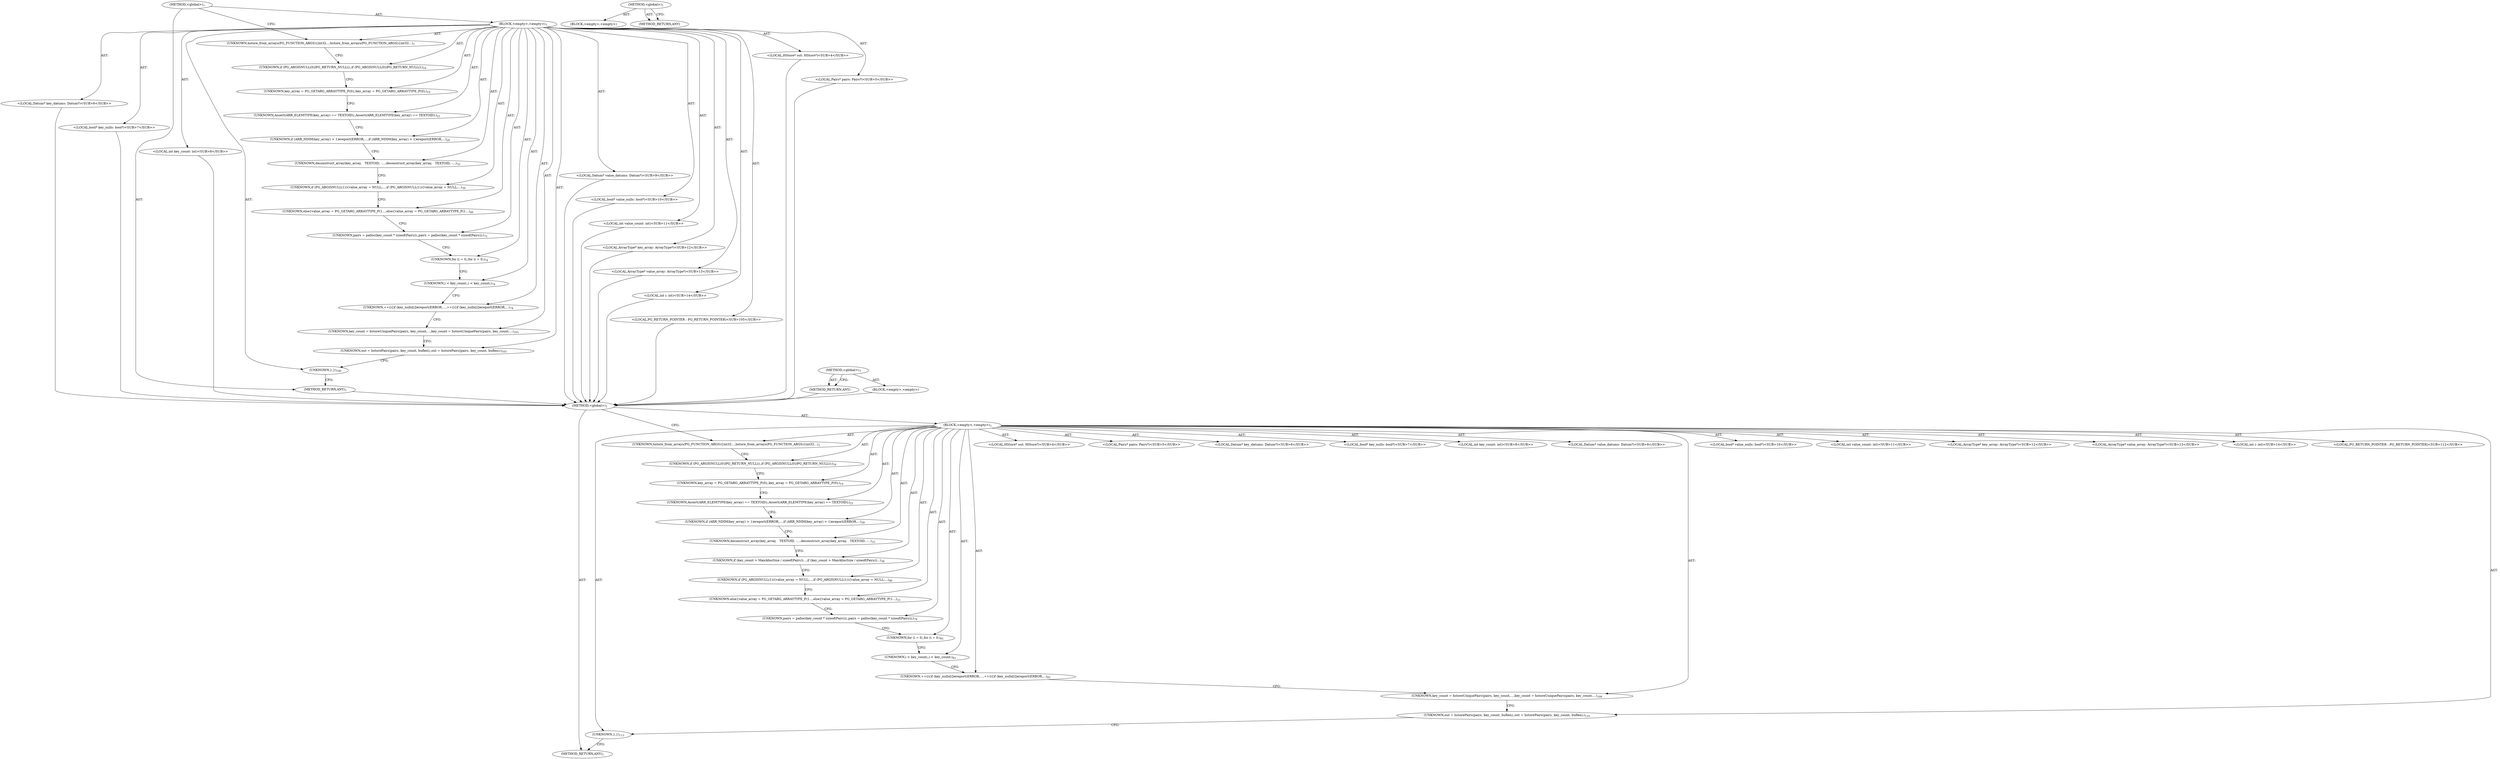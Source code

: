 digraph "&lt;global&gt;" {
vulnerable_6 [label=<(METHOD,&lt;global&gt;)<SUB>1</SUB>>];
vulnerable_7 [label=<(BLOCK,&lt;empty&gt;,&lt;empty&gt;)<SUB>1</SUB>>];
vulnerable_8 [label=<(UNKNOWN,hstore_from_arrays(PG_FUNCTION_ARGS)
{
	int32		...,hstore_from_arrays(PG_FUNCTION_ARGS)
{
	int32		...)<SUB>1</SUB>>];
vulnerable_9 [label="<(LOCAL,HStore* out: HStore*)<SUB>4</SUB>>"];
vulnerable_10 [label="<(LOCAL,Pairs* pairs: Pairs*)<SUB>5</SUB>>"];
vulnerable_11 [label="<(LOCAL,Datum* key_datums: Datum*)<SUB>6</SUB>>"];
vulnerable_12 [label="<(LOCAL,bool* key_nulls: bool*)<SUB>7</SUB>>"];
vulnerable_13 [label="<(LOCAL,int key_count: int)<SUB>8</SUB>>"];
vulnerable_14 [label="<(LOCAL,Datum* value_datums: Datum*)<SUB>9</SUB>>"];
vulnerable_15 [label="<(LOCAL,bool* value_nulls: bool*)<SUB>10</SUB>>"];
vulnerable_16 [label="<(LOCAL,int value_count: int)<SUB>11</SUB>>"];
vulnerable_17 [label="<(LOCAL,ArrayType* key_array: ArrayType*)<SUB>12</SUB>>"];
vulnerable_18 [label="<(LOCAL,ArrayType* value_array: ArrayType*)<SUB>13</SUB>>"];
vulnerable_19 [label="<(LOCAL,int i: int)<SUB>14</SUB>>"];
vulnerable_20 [label=<(UNKNOWN,if (PG_ARGISNULL(0))
		PG_RETURN_NULL();,if (PG_ARGISNULL(0))
		PG_RETURN_NULL();)<SUB>16</SUB>>];
vulnerable_21 [label=<(UNKNOWN,key_array = PG_GETARG_ARRAYTYPE_P(0);,key_array = PG_GETARG_ARRAYTYPE_P(0);)<SUB>19</SUB>>];
vulnerable_22 [label=<(UNKNOWN,Assert(ARR_ELEMTYPE(key_array) == TEXTOID);,Assert(ARR_ELEMTYPE(key_array) == TEXTOID);)<SUB>21</SUB>>];
vulnerable_23 [label=<(UNKNOWN,if (ARR_NDIM(key_array) &gt; 1)
		ereport(ERROR,
	...,if (ARR_NDIM(key_array) &gt; 1)
		ereport(ERROR,
	...)<SUB>28</SUB>>];
vulnerable_24 [label=<(UNKNOWN,deconstruct_array(key_array,
 					  TEXTOID, -...,deconstruct_array(key_array,
 					  TEXTOID, -...)<SUB>33</SUB>>];
vulnerable_25 [label=<(UNKNOWN,if (PG_ARGISNULL(1))
	{
		value_array = NULL;
	...,if (PG_ARGISNULL(1))
	{
		value_array = NULL;
	...)<SUB>39</SUB>>];
vulnerable_26 [label=<(UNKNOWN,else
	{
		value_array = PG_GETARG_ARRAYTYPE_P(1...,else
	{
		value_array = PG_GETARG_ARRAYTYPE_P(1...)<SUB>46</SUB>>];
vulnerable_27 [label=<(UNKNOWN,pairs = palloc(key_count * sizeof(Pairs));,pairs = palloc(key_count * sizeof(Pairs));)<SUB>72</SUB>>];
vulnerable_28 [label=<(UNKNOWN,for (i = 0;,for (i = 0;)<SUB>74</SUB>>];
vulnerable_29 [label=<(UNKNOWN,i &lt; key_count;,i &lt; key_count;)<SUB>74</SUB>>];
vulnerable_30 [label=<(UNKNOWN,++i)
	{
		if (key_nulls[i])
			ereport(ERROR,
	...,++i)
	{
		if (key_nulls[i])
			ereport(ERROR,
	...)<SUB>74</SUB>>];
vulnerable_31 [label=<(UNKNOWN,key_count = hstoreUniquePairs(pairs, key_count,...,key_count = hstoreUniquePairs(pairs, key_count,...)<SUB>101</SUB>>];
vulnerable_32 [label=<(UNKNOWN,out = hstorePairs(pairs, key_count, buflen);,out = hstorePairs(pairs, key_count, buflen);)<SUB>103</SUB>>];
vulnerable_33 [label="<(LOCAL,PG_RETURN_POINTER : PG_RETURN_POINTER)<SUB>105</SUB>>"];
vulnerable_34 [label=<(UNKNOWN,},})<SUB>106</SUB>>];
vulnerable_35 [label=<(METHOD_RETURN,ANY)<SUB>1</SUB>>];
vulnerable_54 [label=<(METHOD,&lt;global&gt;)<SUB>1</SUB>>];
vulnerable_55 [label=<(BLOCK,&lt;empty&gt;,&lt;empty&gt;)>];
vulnerable_56 [label=<(METHOD_RETURN,ANY)>];
fixed_6 [label=<(METHOD,&lt;global&gt;)<SUB>1</SUB>>];
fixed_7 [label=<(BLOCK,&lt;empty&gt;,&lt;empty&gt;)<SUB>1</SUB>>];
fixed_8 [label=<(UNKNOWN,hstore_from_arrays(PG_FUNCTION_ARGS)
{
	int32		...,hstore_from_arrays(PG_FUNCTION_ARGS)
{
	int32		...)<SUB>1</SUB>>];
fixed_9 [label="<(LOCAL,HStore* out: HStore*)<SUB>4</SUB>>"];
fixed_10 [label="<(LOCAL,Pairs* pairs: Pairs*)<SUB>5</SUB>>"];
fixed_11 [label="<(LOCAL,Datum* key_datums: Datum*)<SUB>6</SUB>>"];
fixed_12 [label="<(LOCAL,bool* key_nulls: bool*)<SUB>7</SUB>>"];
fixed_13 [label="<(LOCAL,int key_count: int)<SUB>8</SUB>>"];
fixed_14 [label="<(LOCAL,Datum* value_datums: Datum*)<SUB>9</SUB>>"];
fixed_15 [label="<(LOCAL,bool* value_nulls: bool*)<SUB>10</SUB>>"];
fixed_16 [label="<(LOCAL,int value_count: int)<SUB>11</SUB>>"];
fixed_17 [label="<(LOCAL,ArrayType* key_array: ArrayType*)<SUB>12</SUB>>"];
fixed_18 [label="<(LOCAL,ArrayType* value_array: ArrayType*)<SUB>13</SUB>>"];
fixed_19 [label="<(LOCAL,int i: int)<SUB>14</SUB>>"];
fixed_20 [label=<(UNKNOWN,if (PG_ARGISNULL(0))
		PG_RETURN_NULL();,if (PG_ARGISNULL(0))
		PG_RETURN_NULL();)<SUB>16</SUB>>];
fixed_21 [label=<(UNKNOWN,key_array = PG_GETARG_ARRAYTYPE_P(0);,key_array = PG_GETARG_ARRAYTYPE_P(0);)<SUB>19</SUB>>];
fixed_22 [label=<(UNKNOWN,Assert(ARR_ELEMTYPE(key_array) == TEXTOID);,Assert(ARR_ELEMTYPE(key_array) == TEXTOID);)<SUB>21</SUB>>];
fixed_23 [label=<(UNKNOWN,if (ARR_NDIM(key_array) &gt; 1)
		ereport(ERROR,
	...,if (ARR_NDIM(key_array) &gt; 1)
		ereport(ERROR,
	...)<SUB>28</SUB>>];
fixed_24 [label=<(UNKNOWN,deconstruct_array(key_array,
 					  TEXTOID, -...,deconstruct_array(key_array,
 					  TEXTOID, -...)<SUB>33</SUB>>];
fixed_25 [label=<(UNKNOWN,if (key_count &gt; MaxAllocSize / sizeof(Pairs))
	...,if (key_count &gt; MaxAllocSize / sizeof(Pairs))
	...)<SUB>38</SUB>>];
fixed_26 [label=<(UNKNOWN,if (PG_ARGISNULL(1))
	{
		value_array = NULL;
	...,if (PG_ARGISNULL(1))
	{
		value_array = NULL;
	...)<SUB>46</SUB>>];
fixed_27 [label=<(UNKNOWN,else
	{
		value_array = PG_GETARG_ARRAYTYPE_P(1...,else
	{
		value_array = PG_GETARG_ARRAYTYPE_P(1...)<SUB>53</SUB>>];
fixed_28 [label=<(UNKNOWN,pairs = palloc(key_count * sizeof(Pairs));,pairs = palloc(key_count * sizeof(Pairs));)<SUB>79</SUB>>];
fixed_29 [label=<(UNKNOWN,for (i = 0;,for (i = 0;)<SUB>81</SUB>>];
fixed_30 [label=<(UNKNOWN,i &lt; key_count;,i &lt; key_count;)<SUB>81</SUB>>];
fixed_31 [label=<(UNKNOWN,++i)
	{
		if (key_nulls[i])
			ereport(ERROR,
	...,++i)
	{
		if (key_nulls[i])
			ereport(ERROR,
	...)<SUB>81</SUB>>];
fixed_32 [label=<(UNKNOWN,key_count = hstoreUniquePairs(pairs, key_count,...,key_count = hstoreUniquePairs(pairs, key_count,...)<SUB>108</SUB>>];
fixed_33 [label=<(UNKNOWN,out = hstorePairs(pairs, key_count, buflen);,out = hstorePairs(pairs, key_count, buflen);)<SUB>110</SUB>>];
fixed_34 [label="<(LOCAL,PG_RETURN_POINTER : PG_RETURN_POINTER)<SUB>112</SUB>>"];
fixed_35 [label=<(UNKNOWN,},})<SUB>113</SUB>>];
fixed_36 [label=<(METHOD_RETURN,ANY)<SUB>1</SUB>>];
fixed_55 [label=<(METHOD,&lt;global&gt;)<SUB>1</SUB>>];
fixed_56 [label=<(BLOCK,&lt;empty&gt;,&lt;empty&gt;)>];
fixed_57 [label=<(METHOD_RETURN,ANY)>];
vulnerable_6 -> vulnerable_7  [key=0, label="AST: "];
vulnerable_6 -> vulnerable_35  [key=0, label="AST: "];
vulnerable_6 -> vulnerable_8  [key=0, label="CFG: "];
vulnerable_7 -> vulnerable_8  [key=0, label="AST: "];
vulnerable_7 -> vulnerable_9  [key=0, label="AST: "];
vulnerable_7 -> vulnerable_10  [key=0, label="AST: "];
vulnerable_7 -> vulnerable_11  [key=0, label="AST: "];
vulnerable_7 -> vulnerable_12  [key=0, label="AST: "];
vulnerable_7 -> vulnerable_13  [key=0, label="AST: "];
vulnerable_7 -> vulnerable_14  [key=0, label="AST: "];
vulnerable_7 -> vulnerable_15  [key=0, label="AST: "];
vulnerable_7 -> vulnerable_16  [key=0, label="AST: "];
vulnerable_7 -> vulnerable_17  [key=0, label="AST: "];
vulnerable_7 -> vulnerable_18  [key=0, label="AST: "];
vulnerable_7 -> vulnerable_19  [key=0, label="AST: "];
vulnerable_7 -> vulnerable_20  [key=0, label="AST: "];
vulnerable_7 -> vulnerable_21  [key=0, label="AST: "];
vulnerable_7 -> vulnerable_22  [key=0, label="AST: "];
vulnerable_7 -> vulnerable_23  [key=0, label="AST: "];
vulnerable_7 -> vulnerable_24  [key=0, label="AST: "];
vulnerable_7 -> vulnerable_25  [key=0, label="AST: "];
vulnerable_7 -> vulnerable_26  [key=0, label="AST: "];
vulnerable_7 -> vulnerable_27  [key=0, label="AST: "];
vulnerable_7 -> vulnerable_28  [key=0, label="AST: "];
vulnerable_7 -> vulnerable_29  [key=0, label="AST: "];
vulnerable_7 -> vulnerable_30  [key=0, label="AST: "];
vulnerable_7 -> vulnerable_31  [key=0, label="AST: "];
vulnerable_7 -> vulnerable_32  [key=0, label="AST: "];
vulnerable_7 -> vulnerable_33  [key=0, label="AST: "];
vulnerable_7 -> vulnerable_34  [key=0, label="AST: "];
vulnerable_8 -> vulnerable_20  [key=0, label="CFG: "];
vulnerable_9 -> fixed_6  [key=0];
vulnerable_10 -> fixed_6  [key=0];
vulnerable_11 -> fixed_6  [key=0];
vulnerable_12 -> fixed_6  [key=0];
vulnerable_13 -> fixed_6  [key=0];
vulnerable_14 -> fixed_6  [key=0];
vulnerable_15 -> fixed_6  [key=0];
vulnerable_16 -> fixed_6  [key=0];
vulnerable_17 -> fixed_6  [key=0];
vulnerable_18 -> fixed_6  [key=0];
vulnerable_19 -> fixed_6  [key=0];
vulnerable_20 -> vulnerable_21  [key=0, label="CFG: "];
vulnerable_21 -> vulnerable_22  [key=0, label="CFG: "];
vulnerable_22 -> vulnerable_23  [key=0, label="CFG: "];
vulnerable_23 -> vulnerable_24  [key=0, label="CFG: "];
vulnerable_24 -> vulnerable_25  [key=0, label="CFG: "];
vulnerable_25 -> vulnerable_26  [key=0, label="CFG: "];
vulnerable_26 -> vulnerable_27  [key=0, label="CFG: "];
vulnerable_27 -> vulnerable_28  [key=0, label="CFG: "];
vulnerable_28 -> vulnerable_29  [key=0, label="CFG: "];
vulnerable_29 -> vulnerable_30  [key=0, label="CFG: "];
vulnerable_30 -> vulnerable_31  [key=0, label="CFG: "];
vulnerable_31 -> vulnerable_32  [key=0, label="CFG: "];
vulnerable_32 -> vulnerable_34  [key=0, label="CFG: "];
vulnerable_33 -> fixed_6  [key=0];
vulnerable_34 -> vulnerable_35  [key=0, label="CFG: "];
vulnerable_35 -> fixed_6  [key=0];
vulnerable_54 -> vulnerable_55  [key=0, label="AST: "];
vulnerable_54 -> vulnerable_56  [key=0, label="AST: "];
vulnerable_54 -> vulnerable_56  [key=1, label="CFG: "];
vulnerable_55 -> fixed_6  [key=0];
vulnerable_56 -> fixed_6  [key=0];
fixed_6 -> fixed_7  [key=0, label="AST: "];
fixed_6 -> fixed_36  [key=0, label="AST: "];
fixed_6 -> fixed_8  [key=0, label="CFG: "];
fixed_7 -> fixed_8  [key=0, label="AST: "];
fixed_7 -> fixed_9  [key=0, label="AST: "];
fixed_7 -> fixed_10  [key=0, label="AST: "];
fixed_7 -> fixed_11  [key=0, label="AST: "];
fixed_7 -> fixed_12  [key=0, label="AST: "];
fixed_7 -> fixed_13  [key=0, label="AST: "];
fixed_7 -> fixed_14  [key=0, label="AST: "];
fixed_7 -> fixed_15  [key=0, label="AST: "];
fixed_7 -> fixed_16  [key=0, label="AST: "];
fixed_7 -> fixed_17  [key=0, label="AST: "];
fixed_7 -> fixed_18  [key=0, label="AST: "];
fixed_7 -> fixed_19  [key=0, label="AST: "];
fixed_7 -> fixed_20  [key=0, label="AST: "];
fixed_7 -> fixed_21  [key=0, label="AST: "];
fixed_7 -> fixed_22  [key=0, label="AST: "];
fixed_7 -> fixed_23  [key=0, label="AST: "];
fixed_7 -> fixed_24  [key=0, label="AST: "];
fixed_7 -> fixed_25  [key=0, label="AST: "];
fixed_7 -> fixed_26  [key=0, label="AST: "];
fixed_7 -> fixed_27  [key=0, label="AST: "];
fixed_7 -> fixed_28  [key=0, label="AST: "];
fixed_7 -> fixed_29  [key=0, label="AST: "];
fixed_7 -> fixed_30  [key=0, label="AST: "];
fixed_7 -> fixed_31  [key=0, label="AST: "];
fixed_7 -> fixed_32  [key=0, label="AST: "];
fixed_7 -> fixed_33  [key=0, label="AST: "];
fixed_7 -> fixed_34  [key=0, label="AST: "];
fixed_7 -> fixed_35  [key=0, label="AST: "];
fixed_8 -> fixed_20  [key=0, label="CFG: "];
fixed_20 -> fixed_21  [key=0, label="CFG: "];
fixed_21 -> fixed_22  [key=0, label="CFG: "];
fixed_22 -> fixed_23  [key=0, label="CFG: "];
fixed_23 -> fixed_24  [key=0, label="CFG: "];
fixed_24 -> fixed_25  [key=0, label="CFG: "];
fixed_25 -> fixed_26  [key=0, label="CFG: "];
fixed_26 -> fixed_27  [key=0, label="CFG: "];
fixed_27 -> fixed_28  [key=0, label="CFG: "];
fixed_28 -> fixed_29  [key=0, label="CFG: "];
fixed_29 -> fixed_30  [key=0, label="CFG: "];
fixed_30 -> fixed_31  [key=0, label="CFG: "];
fixed_31 -> fixed_32  [key=0, label="CFG: "];
fixed_32 -> fixed_33  [key=0, label="CFG: "];
fixed_33 -> fixed_35  [key=0, label="CFG: "];
fixed_35 -> fixed_36  [key=0, label="CFG: "];
fixed_55 -> fixed_56  [key=0, label="AST: "];
fixed_55 -> fixed_57  [key=0, label="AST: "];
fixed_55 -> fixed_57  [key=1, label="CFG: "];
}
